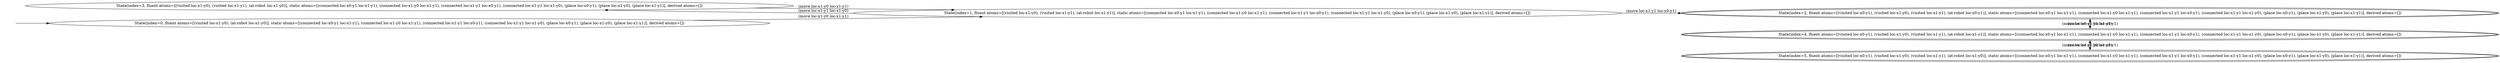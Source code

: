 digraph {
rankdir="LR"
s0[label="State(index=0, fluent atoms=[(visited loc-x1-y0), (at-robot loc-x1-y0)], static atoms=[(connected loc-x0-y1 loc-x1-y1), (connected loc-x1-y0 loc-x1-y1), (connected loc-x1-y1 loc-x0-y1), (connected loc-x1-y1 loc-x1-y0), (place loc-x0-y1), (place loc-x1-y0), (place loc-x1-y1)], derived atoms=[])"]
s1[label="State(index=1, fluent atoms=[(visited loc-x1-y0), (visited loc-x1-y1), (at-robot loc-x1-y1)], static atoms=[(connected loc-x0-y1 loc-x1-y1), (connected loc-x1-y0 loc-x1-y1), (connected loc-x1-y1 loc-x0-y1), (connected loc-x1-y1 loc-x1-y0), (place loc-x0-y1), (place loc-x1-y0), (place loc-x1-y1)], derived atoms=[])"]
s2[peripheries=2,label="State(index=2, fluent atoms=[(visited loc-x0-y1), (visited loc-x1-y0), (visited loc-x1-y1), (at-robot loc-x0-y1)], static atoms=[(connected loc-x0-y1 loc-x1-y1), (connected loc-x1-y0 loc-x1-y1), (connected loc-x1-y1 loc-x0-y1), (connected loc-x1-y1 loc-x1-y0), (place loc-x0-y1), (place loc-x1-y0), (place loc-x1-y1)], derived atoms=[])"]
s3[label="State(index=3, fluent atoms=[(visited loc-x1-y0), (visited loc-x1-y1), (at-robot loc-x1-y0)], static atoms=[(connected loc-x0-y1 loc-x1-y1), (connected loc-x1-y0 loc-x1-y1), (connected loc-x1-y1 loc-x0-y1), (connected loc-x1-y1 loc-x1-y0), (place loc-x0-y1), (place loc-x1-y0), (place loc-x1-y1)], derived atoms=[])"]
s4[peripheries=2,label="State(index=4, fluent atoms=[(visited loc-x0-y1), (visited loc-x1-y0), (visited loc-x1-y1), (at-robot loc-x1-y1)], static atoms=[(connected loc-x0-y1 loc-x1-y1), (connected loc-x1-y0 loc-x1-y1), (connected loc-x1-y1 loc-x0-y1), (connected loc-x1-y1 loc-x1-y0), (place loc-x0-y1), (place loc-x1-y0), (place loc-x1-y1)], derived atoms=[])"]
s5[peripheries=2,label="State(index=5, fluent atoms=[(visited loc-x0-y1), (visited loc-x1-y0), (visited loc-x1-y1), (at-robot loc-x1-y0)], static atoms=[(connected loc-x0-y1 loc-x1-y1), (connected loc-x1-y0 loc-x1-y1), (connected loc-x1-y1 loc-x0-y1), (connected loc-x1-y1 loc-x1-y0), (place loc-x0-y1), (place loc-x1-y0), (place loc-x1-y1)], derived atoms=[])"]
Dangling [ label = "", style = invis ]
{ rank = same; Dangling }
Dangling -> s0
{ rank = same; s0,s3}
{ rank = same; s1}
{ rank = same; s2,s4,s5}
s0->s1 [label="(move loc-x1-y0 loc-x1-y1)"]
s1->s2 [label="(move loc-x1-y1 loc-x0-y1)"]
s1->s3 [label="(move loc-x1-y1 loc-x1-y0)"]
s3->s1 [label="(move loc-x1-y0 loc-x1-y1)"]
s2->s4 [label="(move loc-x0-y1 loc-x1-y1)"]
s4->s2 [label="(move loc-x1-y1 loc-x0-y1)"]
s4->s5 [label="(move loc-x1-y1 loc-x1-y0)"]
s5->s4 [label="(move loc-x1-y0 loc-x1-y1)"]
}
